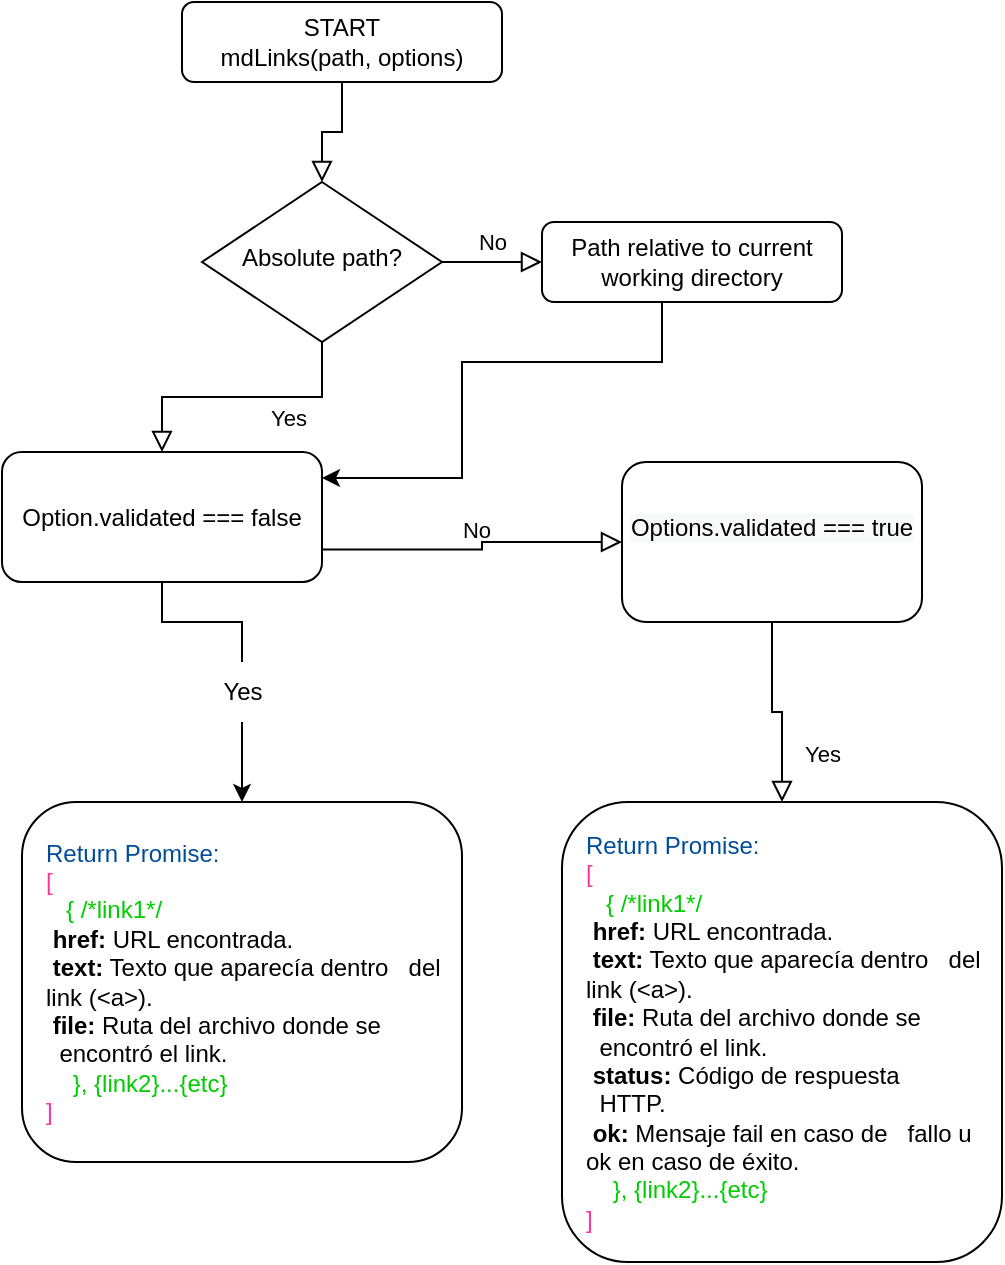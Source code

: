 <mxfile version="20.5.1" type="github">
  <diagram id="C5RBs43oDa-KdzZeNtuy" name="Page-1">
    <mxGraphModel dx="813" dy="449" grid="1" gridSize="10" guides="1" tooltips="1" connect="1" arrows="1" fold="1" page="1" pageScale="1" pageWidth="827" pageHeight="1169" math="0" shadow="0">
      <root>
        <mxCell id="WIyWlLk6GJQsqaUBKTNV-0" />
        <mxCell id="WIyWlLk6GJQsqaUBKTNV-1" parent="WIyWlLk6GJQsqaUBKTNV-0" />
        <mxCell id="WIyWlLk6GJQsqaUBKTNV-2" value="" style="rounded=0;html=1;jettySize=auto;orthogonalLoop=1;fontSize=11;endArrow=block;endFill=0;endSize=8;strokeWidth=1;shadow=0;labelBackgroundColor=none;edgeStyle=orthogonalEdgeStyle;" parent="WIyWlLk6GJQsqaUBKTNV-1" source="WIyWlLk6GJQsqaUBKTNV-3" target="WIyWlLk6GJQsqaUBKTNV-6" edge="1">
          <mxGeometry relative="1" as="geometry" />
        </mxCell>
        <mxCell id="WIyWlLk6GJQsqaUBKTNV-3" value="START&lt;br&gt;mdLinks(path, options)" style="rounded=1;whiteSpace=wrap;html=1;fontSize=12;glass=0;strokeWidth=1;shadow=0;" parent="WIyWlLk6GJQsqaUBKTNV-1" vertex="1">
          <mxGeometry x="140" y="80" width="160" height="40" as="geometry" />
        </mxCell>
        <mxCell id="WIyWlLk6GJQsqaUBKTNV-4" value="Yes" style="rounded=0;html=1;jettySize=auto;orthogonalLoop=1;fontSize=11;endArrow=block;endFill=0;endSize=8;strokeWidth=1;shadow=0;labelBackgroundColor=none;edgeStyle=orthogonalEdgeStyle;" parent="WIyWlLk6GJQsqaUBKTNV-1" source="WIyWlLk6GJQsqaUBKTNV-6" target="WIyWlLk6GJQsqaUBKTNV-12" edge="1">
          <mxGeometry x="-0.333" y="10" relative="1" as="geometry">
            <mxPoint as="offset" />
          </mxGeometry>
        </mxCell>
        <mxCell id="WIyWlLk6GJQsqaUBKTNV-5" value="No" style="edgeStyle=orthogonalEdgeStyle;rounded=0;html=1;jettySize=auto;orthogonalLoop=1;fontSize=11;endArrow=block;endFill=0;endSize=8;strokeWidth=1;shadow=0;labelBackgroundColor=none;" parent="WIyWlLk6GJQsqaUBKTNV-1" source="WIyWlLk6GJQsqaUBKTNV-6" target="WIyWlLk6GJQsqaUBKTNV-7" edge="1">
          <mxGeometry y="10" relative="1" as="geometry">
            <mxPoint as="offset" />
          </mxGeometry>
        </mxCell>
        <mxCell id="WIyWlLk6GJQsqaUBKTNV-6" value="Absolute path?" style="rhombus;whiteSpace=wrap;html=1;shadow=0;fontFamily=Helvetica;fontSize=12;align=center;strokeWidth=1;spacing=6;spacingTop=-4;" parent="WIyWlLk6GJQsqaUBKTNV-1" vertex="1">
          <mxGeometry x="150" y="170" width="120" height="80" as="geometry" />
        </mxCell>
        <mxCell id="veyYfPz72ynwjjnvHHJV-0" style="edgeStyle=orthogonalEdgeStyle;rounded=0;orthogonalLoop=1;jettySize=auto;html=1;" edge="1" parent="WIyWlLk6GJQsqaUBKTNV-1" source="WIyWlLk6GJQsqaUBKTNV-7" target="WIyWlLk6GJQsqaUBKTNV-12">
          <mxGeometry relative="1" as="geometry">
            <Array as="points">
              <mxPoint x="380" y="260" />
              <mxPoint x="280" y="260" />
              <mxPoint x="280" y="318" />
            </Array>
          </mxGeometry>
        </mxCell>
        <mxCell id="WIyWlLk6GJQsqaUBKTNV-7" value="Path relative to current working directory" style="rounded=1;whiteSpace=wrap;html=1;fontSize=12;glass=0;strokeWidth=1;shadow=0;" parent="WIyWlLk6GJQsqaUBKTNV-1" vertex="1">
          <mxGeometry x="320" y="190" width="150" height="40" as="geometry" />
        </mxCell>
        <mxCell id="WIyWlLk6GJQsqaUBKTNV-8" value="Yes" style="rounded=0;html=1;jettySize=auto;orthogonalLoop=1;fontSize=11;endArrow=block;endFill=0;endSize=8;strokeWidth=1;shadow=0;labelBackgroundColor=none;edgeStyle=orthogonalEdgeStyle;exitX=0.5;exitY=1;exitDx=0;exitDy=0;" parent="WIyWlLk6GJQsqaUBKTNV-1" source="veyYfPz72ynwjjnvHHJV-20" target="WIyWlLk6GJQsqaUBKTNV-11" edge="1">
          <mxGeometry x="0.499" y="20" relative="1" as="geometry">
            <mxPoint as="offset" />
            <mxPoint x="440" y="410" as="sourcePoint" />
          </mxGeometry>
        </mxCell>
        <mxCell id="WIyWlLk6GJQsqaUBKTNV-9" value="No" style="edgeStyle=orthogonalEdgeStyle;rounded=0;html=1;jettySize=auto;orthogonalLoop=1;fontSize=11;endArrow=block;endFill=0;endSize=8;strokeWidth=1;shadow=0;labelBackgroundColor=none;exitX=1;exitY=0.75;exitDx=0;exitDy=0;entryX=0;entryY=0.5;entryDx=0;entryDy=0;" parent="WIyWlLk6GJQsqaUBKTNV-1" source="WIyWlLk6GJQsqaUBKTNV-12" target="veyYfPz72ynwjjnvHHJV-20" edge="1">
          <mxGeometry y="10" relative="1" as="geometry">
            <mxPoint as="offset" />
            <mxPoint x="340" y="355" as="targetPoint" />
            <Array as="points">
              <mxPoint x="290" y="354" />
              <mxPoint x="290" y="350" />
            </Array>
          </mxGeometry>
        </mxCell>
        <mxCell id="WIyWlLk6GJQsqaUBKTNV-11" value="&lt;font color=&quot;#004c99&quot;&gt;Return Promise:&lt;br&gt;&lt;/font&gt;&lt;font color=&quot;#ff3399&quot;&gt;[&lt;br&gt;&lt;/font&gt;&lt;font color=&quot;#00cc00&quot;&gt;&amp;nbsp; &amp;nbsp;{ /*link1*/&lt;br&gt;&lt;/font&gt;&lt;div&gt;&lt;span style=&quot;&quot;&gt;	&lt;/span&gt;&lt;b&gt;&lt;span style=&quot;white-space: pre;&quot;&gt;	&lt;/span&gt;href:&lt;/b&gt; URL encontrada.&lt;/div&gt;&lt;div&gt;&lt;span style=&quot;&quot;&gt;	&lt;/span&gt;&lt;b&gt;&lt;span style=&quot;white-space: pre;&quot;&gt;	&lt;/span&gt;text:&lt;/b&gt; Texto que aparecía dentro &lt;span style=&quot;white-space: pre;&quot;&gt;	&lt;span style=&quot;white-space: pre;&quot;&gt;	&lt;/span&gt;&lt;/span&gt;del link (&amp;lt;a&amp;gt;).&lt;/div&gt;&lt;div&gt;&lt;span style=&quot;&quot;&gt;	&lt;/span&gt;&lt;b&gt;&lt;span style=&quot;white-space: pre;&quot;&gt;	&lt;/span&gt;file: &lt;/b&gt;Ruta del archivo donde se &lt;span style=&quot;white-space: pre;&quot;&gt;	&lt;span style=&quot;white-space: pre;&quot;&gt;	&lt;/span&gt;&lt;/span&gt;encontró el link.&lt;/div&gt;&lt;div&gt;&lt;span style=&quot;&quot;&gt;	&lt;/span&gt;&lt;b&gt;&lt;span style=&quot;white-space: pre;&quot;&gt;	&lt;/span&gt;status:&lt;/b&gt; Código de respuesta &lt;span style=&quot;white-space: pre;&quot;&gt;	&lt;span style=&quot;white-space: pre;&quot;&gt;	&lt;/span&gt;&lt;/span&gt;HTTP.&lt;/div&gt;&lt;div&gt;&lt;span style=&quot;&quot;&gt;	&lt;/span&gt;&lt;b&gt;&lt;span style=&quot;white-space: pre;&quot;&gt;	&lt;/span&gt;ok:&lt;/b&gt; Mensaje fail en caso de &lt;span style=&quot;white-space: pre;&quot;&gt;	&lt;span style=&quot;white-space: pre;&quot;&gt;	&lt;/span&gt;&lt;/span&gt;fallo u ok en caso de éxito.&lt;/div&gt;&amp;nbsp; &amp;nbsp; &lt;font color=&quot;#00cc00&quot;&gt;}, {link2}...{etc}&lt;/font&gt;&lt;br&gt;&lt;font color=&quot;#ff3399&quot;&gt;]&lt;/font&gt;" style="rounded=1;whiteSpace=wrap;html=1;fontSize=12;glass=0;strokeWidth=1;shadow=0;align=left;labelPosition=center;verticalLabelPosition=middle;verticalAlign=middle;spacingLeft=10;spacingRight=10;" parent="WIyWlLk6GJQsqaUBKTNV-1" vertex="1">
          <mxGeometry x="330" y="480" width="220" height="230" as="geometry" />
        </mxCell>
        <mxCell id="veyYfPz72ynwjjnvHHJV-9" value="" style="edgeStyle=orthogonalEdgeStyle;rounded=0;orthogonalLoop=1;jettySize=auto;html=1;entryX=0.5;entryY=0;entryDx=0;entryDy=0;startArrow=none;" edge="1" parent="WIyWlLk6GJQsqaUBKTNV-1" source="veyYfPz72ynwjjnvHHJV-10" target="veyYfPz72ynwjjnvHHJV-15">
          <mxGeometry relative="1" as="geometry">
            <mxPoint x="400" y="420" as="targetPoint" />
          </mxGeometry>
        </mxCell>
        <mxCell id="WIyWlLk6GJQsqaUBKTNV-12" value="Option.validated === false" style="rounded=1;whiteSpace=wrap;html=1;fontSize=12;glass=0;strokeWidth=1;shadow=0;" parent="WIyWlLk6GJQsqaUBKTNV-1" vertex="1">
          <mxGeometry x="50" y="305" width="160" height="65" as="geometry" />
        </mxCell>
        <mxCell id="veyYfPz72ynwjjnvHHJV-15" value="&lt;font color=&quot;#004c99&quot;&gt;Return Promise:&lt;br&gt;&lt;/font&gt;&lt;font color=&quot;#ff3399&quot;&gt;[&lt;br&gt;&lt;/font&gt;&lt;font color=&quot;#00cc00&quot;&gt;&amp;nbsp; &amp;nbsp;{ /*link1*/&lt;br&gt;&lt;/font&gt;&lt;div&gt;&lt;span style=&quot;&quot;&gt;	&lt;/span&gt;&lt;b&gt;&lt;span style=&quot;white-space: pre;&quot;&gt;	&lt;/span&gt;href:&lt;/b&gt; URL encontrada.&lt;/div&gt;&lt;div&gt;&lt;span style=&quot;&quot;&gt;	&lt;/span&gt;&lt;b&gt;&lt;span style=&quot;white-space: pre;&quot;&gt;	&lt;/span&gt;text:&lt;/b&gt; Texto que aparecía dentro &lt;span style=&quot;white-space: pre;&quot;&gt;	&lt;/span&gt;&lt;span style=&quot;white-space: pre;&quot;&gt;	&lt;/span&gt;del link (&amp;lt;a&amp;gt;).&lt;/div&gt;&lt;div&gt;&lt;span style=&quot;&quot;&gt;	&lt;/span&gt;&lt;b&gt;&lt;span style=&quot;white-space: pre;&quot;&gt;	&lt;/span&gt;file: &lt;/b&gt;Ruta del archivo donde se &lt;span style=&quot;white-space: pre;&quot;&gt;	&lt;/span&gt;&lt;span style=&quot;white-space: pre;&quot;&gt;	&lt;/span&gt;encontró el link.&lt;/div&gt;&amp;nbsp; &amp;nbsp; &lt;font color=&quot;#00cc00&quot;&gt;}, {link2}...{etc}&lt;/font&gt;&lt;br&gt;&lt;font color=&quot;#ff3399&quot;&gt;]&lt;/font&gt;" style="rounded=1;whiteSpace=wrap;html=1;fontSize=12;glass=0;strokeWidth=1;shadow=0;align=left;labelPosition=center;verticalLabelPosition=middle;verticalAlign=middle;spacingLeft=10;spacingRight=10;" vertex="1" parent="WIyWlLk6GJQsqaUBKTNV-1">
          <mxGeometry x="60" y="480" width="220" height="180" as="geometry" />
        </mxCell>
        <mxCell id="veyYfPz72ynwjjnvHHJV-10" value="Yes" style="text;html=1;align=center;verticalAlign=middle;resizable=0;points=[];autosize=1;strokeColor=none;fillColor=none;" vertex="1" parent="WIyWlLk6GJQsqaUBKTNV-1">
          <mxGeometry x="150" y="410" width="40" height="30" as="geometry" />
        </mxCell>
        <mxCell id="veyYfPz72ynwjjnvHHJV-16" value="" style="edgeStyle=orthogonalEdgeStyle;rounded=0;orthogonalLoop=1;jettySize=auto;html=1;entryX=0.5;entryY=0;entryDx=0;entryDy=0;endArrow=none;" edge="1" parent="WIyWlLk6GJQsqaUBKTNV-1" source="WIyWlLk6GJQsqaUBKTNV-12" target="veyYfPz72ynwjjnvHHJV-10">
          <mxGeometry relative="1" as="geometry">
            <mxPoint x="130.029" y="345" as="sourcePoint" />
            <mxPoint x="170" y="450" as="targetPoint" />
          </mxGeometry>
        </mxCell>
        <mxCell id="veyYfPz72ynwjjnvHHJV-20" value="&#xa;&lt;span style=&quot;color: rgb(0, 0, 0); font-family: Helvetica; font-size: 12px; font-style: normal; font-variant-ligatures: normal; font-variant-caps: normal; font-weight: 400; letter-spacing: normal; orphans: 2; text-align: center; text-indent: 0px; text-transform: none; widows: 2; word-spacing: 0px; -webkit-text-stroke-width: 0px; background-color: rgb(248, 249, 250); text-decoration-thickness: initial; text-decoration-style: initial; text-decoration-color: initial; float: none; display: inline !important;&quot;&gt;Options.validated === true&lt;/span&gt;&#xa;&#xa;" style="rounded=1;whiteSpace=wrap;html=1;fontColor=#00CC00;" vertex="1" parent="WIyWlLk6GJQsqaUBKTNV-1">
          <mxGeometry x="360" y="310" width="150" height="80" as="geometry" />
        </mxCell>
      </root>
    </mxGraphModel>
  </diagram>
</mxfile>
